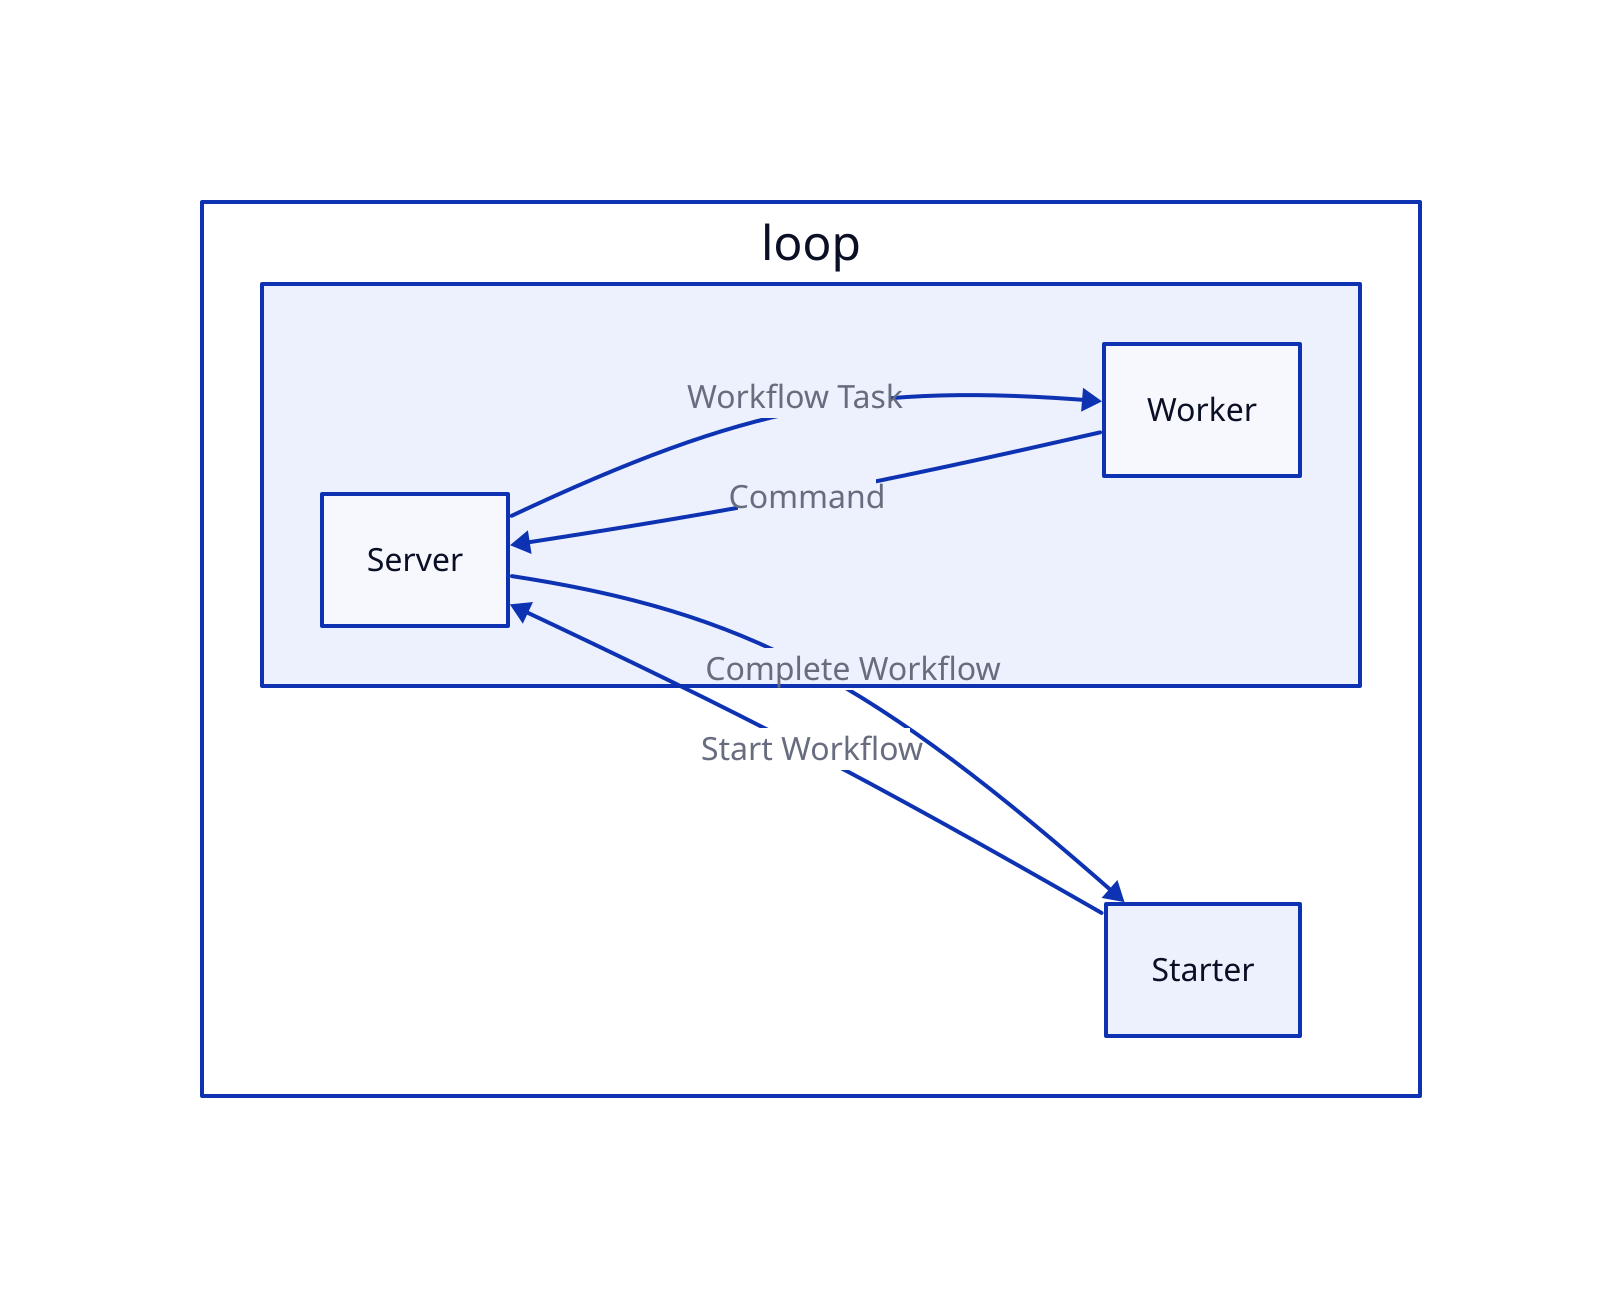 direction: right

Wrapper: {
	label: ""
	style.fill: transparent

	Loop: {
		label: "loop"
		style.text-transform: lowercase

		Server -> Worker: Workflow Task
		Worker -> Server: Command
	}
	Starter -> Loop.Server: Start Workflow
	Starter <- Loop.Server: Complete Workflow
}
